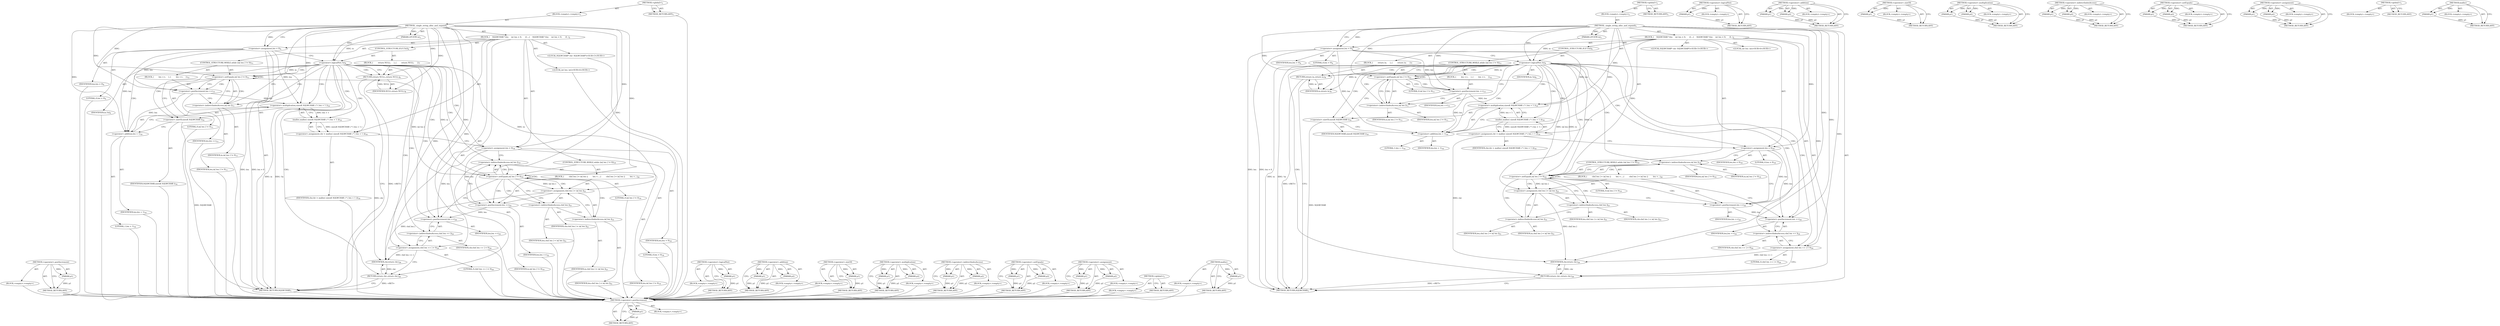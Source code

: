 digraph "malloc" {
vulnerable_109 [label=<(METHOD,&lt;operator&gt;.postIncrement)>];
vulnerable_110 [label=<(PARAM,p1)>];
vulnerable_111 [label=<(BLOCK,&lt;empty&gt;,&lt;empty&gt;)>];
vulnerable_112 [label=<(METHOD_RETURN,ANY)>];
vulnerable_6 [label=<(METHOD,&lt;global&gt;)<SUB>1</SUB>>];
vulnerable_7 [label=<(BLOCK,&lt;empty&gt;,&lt;empty&gt;)<SUB>1</SUB>>];
vulnerable_8 [label=<(METHOD,_single_string_alloc_and_expand)<SUB>1</SUB>>];
vulnerable_9 [label=<(PARAM,LPCSTR in)<SUB>1</SUB>>];
vulnerable_10 [label=<(BLOCK,{
    SQLWCHAR *chr;
    int len = 0;
 
     if...,{
    SQLWCHAR *chr;
    int len = 0;
 
     if...)<SUB>2</SUB>>];
vulnerable_11 [label="<(LOCAL,SQLWCHAR* chr: SQLWCHAR*)<SUB>3</SUB>>"];
vulnerable_12 [label="<(LOCAL,int len: int)<SUB>4</SUB>>"];
vulnerable_13 [label=<(&lt;operator&gt;.assignment,len = 0)<SUB>4</SUB>>];
vulnerable_14 [label=<(IDENTIFIER,len,len = 0)<SUB>4</SUB>>];
vulnerable_15 [label=<(LITERAL,0,len = 0)<SUB>4</SUB>>];
vulnerable_16 [label=<(CONTROL_STRUCTURE,IF,if (!in))<SUB>6</SUB>>];
vulnerable_17 [label=<(&lt;operator&gt;.logicalNot,!in)<SUB>6</SUB>>];
vulnerable_18 [label=<(IDENTIFIER,in,!in)<SUB>6</SUB>>];
vulnerable_19 [label=<(BLOCK,{
        return in;
     },{
        return in;
     })<SUB>7</SUB>>];
vulnerable_20 [label=<(RETURN,return in;,return in;)<SUB>8</SUB>>];
vulnerable_21 [label=<(IDENTIFIER,in,return in;)<SUB>8</SUB>>];
vulnerable_22 [label=<(CONTROL_STRUCTURE,WHILE,while (in[ len ] != 0))<SUB>11</SUB>>];
vulnerable_23 [label=<(&lt;operator&gt;.notEquals,in[ len ] != 0)<SUB>11</SUB>>];
vulnerable_24 [label=<(&lt;operator&gt;.indirectIndexAccess,in[ len ])<SUB>11</SUB>>];
vulnerable_25 [label=<(IDENTIFIER,in,in[ len ] != 0)<SUB>11</SUB>>];
vulnerable_26 [label=<(IDENTIFIER,len,in[ len ] != 0)<SUB>11</SUB>>];
vulnerable_27 [label=<(LITERAL,0,in[ len ] != 0)<SUB>11</SUB>>];
vulnerable_28 [label=<(BLOCK,{
        len ++;
    },{
        len ++;
    })<SUB>12</SUB>>];
vulnerable_29 [label=<(&lt;operator&gt;.postIncrement,len ++)<SUB>13</SUB>>];
vulnerable_30 [label=<(IDENTIFIER,len,len ++)<SUB>13</SUB>>];
vulnerable_31 [label=<(&lt;operator&gt;.assignment,chr = malloc( sizeof( SQLWCHAR ) * ( len + 1 )))<SUB>16</SUB>>];
vulnerable_32 [label=<(IDENTIFIER,chr,chr = malloc( sizeof( SQLWCHAR ) * ( len + 1 )))<SUB>16</SUB>>];
vulnerable_33 [label=<(malloc,malloc( sizeof( SQLWCHAR ) * ( len + 1 )))<SUB>16</SUB>>];
vulnerable_34 [label=<(&lt;operator&gt;.multiplication,sizeof( SQLWCHAR ) * ( len + 1 ))<SUB>16</SUB>>];
vulnerable_35 [label=<(&lt;operator&gt;.sizeOf,sizeof( SQLWCHAR ))<SUB>16</SUB>>];
vulnerable_36 [label=<(IDENTIFIER,SQLWCHAR,sizeof( SQLWCHAR ))<SUB>16</SUB>>];
vulnerable_37 [label=<(&lt;operator&gt;.addition,len + 1)<SUB>16</SUB>>];
vulnerable_38 [label=<(IDENTIFIER,len,len + 1)<SUB>16</SUB>>];
vulnerable_39 [label=<(LITERAL,1,len + 1)<SUB>16</SUB>>];
vulnerable_40 [label=<(&lt;operator&gt;.assignment,len = 0)<SUB>18</SUB>>];
vulnerable_41 [label=<(IDENTIFIER,len,len = 0)<SUB>18</SUB>>];
vulnerable_42 [label=<(LITERAL,0,len = 0)<SUB>18</SUB>>];
vulnerable_43 [label=<(CONTROL_STRUCTURE,WHILE,while (in[ len ] != 0))<SUB>19</SUB>>];
vulnerable_44 [label=<(&lt;operator&gt;.notEquals,in[ len ] != 0)<SUB>19</SUB>>];
vulnerable_45 [label=<(&lt;operator&gt;.indirectIndexAccess,in[ len ])<SUB>19</SUB>>];
vulnerable_46 [label=<(IDENTIFIER,in,in[ len ] != 0)<SUB>19</SUB>>];
vulnerable_47 [label=<(IDENTIFIER,len,in[ len ] != 0)<SUB>19</SUB>>];
vulnerable_48 [label=<(LITERAL,0,in[ len ] != 0)<SUB>19</SUB>>];
vulnerable_49 [label=<(BLOCK,{
        chr[ len ] = in[ len ];
        len +...,{
        chr[ len ] = in[ len ];
        len +...)<SUB>20</SUB>>];
vulnerable_50 [label=<(&lt;operator&gt;.assignment,chr[ len ] = in[ len ])<SUB>21</SUB>>];
vulnerable_51 [label=<(&lt;operator&gt;.indirectIndexAccess,chr[ len ])<SUB>21</SUB>>];
vulnerable_52 [label=<(IDENTIFIER,chr,chr[ len ] = in[ len ])<SUB>21</SUB>>];
vulnerable_53 [label=<(IDENTIFIER,len,chr[ len ] = in[ len ])<SUB>21</SUB>>];
vulnerable_54 [label=<(&lt;operator&gt;.indirectIndexAccess,in[ len ])<SUB>21</SUB>>];
vulnerable_55 [label=<(IDENTIFIER,in,chr[ len ] = in[ len ])<SUB>21</SUB>>];
vulnerable_56 [label=<(IDENTIFIER,len,chr[ len ] = in[ len ])<SUB>21</SUB>>];
vulnerable_57 [label=<(&lt;operator&gt;.postIncrement,len ++)<SUB>22</SUB>>];
vulnerable_58 [label=<(IDENTIFIER,len,len ++)<SUB>22</SUB>>];
vulnerable_59 [label=<(&lt;operator&gt;.assignment,chr[ len ++ ] = 0)<SUB>24</SUB>>];
vulnerable_60 [label=<(&lt;operator&gt;.indirectIndexAccess,chr[ len ++ ])<SUB>24</SUB>>];
vulnerable_61 [label=<(IDENTIFIER,chr,chr[ len ++ ] = 0)<SUB>24</SUB>>];
vulnerable_62 [label=<(&lt;operator&gt;.postIncrement,len ++)<SUB>24</SUB>>];
vulnerable_63 [label=<(IDENTIFIER,len,len ++)<SUB>24</SUB>>];
vulnerable_64 [label=<(LITERAL,0,chr[ len ++ ] = 0)<SUB>24</SUB>>];
vulnerable_65 [label=<(RETURN,return chr;,return chr;)<SUB>26</SUB>>];
vulnerable_66 [label=<(IDENTIFIER,chr,return chr;)<SUB>26</SUB>>];
vulnerable_67 [label=<(METHOD_RETURN,SQLWCHAR)<SUB>1</SUB>>];
vulnerable_69 [label=<(METHOD_RETURN,ANY)<SUB>1</SUB>>];
vulnerable_95 [label=<(METHOD,&lt;operator&gt;.logicalNot)>];
vulnerable_96 [label=<(PARAM,p1)>];
vulnerable_97 [label=<(BLOCK,&lt;empty&gt;,&lt;empty&gt;)>];
vulnerable_98 [label=<(METHOD_RETURN,ANY)>];
vulnerable_126 [label=<(METHOD,&lt;operator&gt;.addition)>];
vulnerable_127 [label=<(PARAM,p1)>];
vulnerable_128 [label=<(PARAM,p2)>];
vulnerable_129 [label=<(BLOCK,&lt;empty&gt;,&lt;empty&gt;)>];
vulnerable_130 [label=<(METHOD_RETURN,ANY)>];
vulnerable_122 [label=<(METHOD,&lt;operator&gt;.sizeOf)>];
vulnerable_123 [label=<(PARAM,p1)>];
vulnerable_124 [label=<(BLOCK,&lt;empty&gt;,&lt;empty&gt;)>];
vulnerable_125 [label=<(METHOD_RETURN,ANY)>];
vulnerable_117 [label=<(METHOD,&lt;operator&gt;.multiplication)>];
vulnerable_118 [label=<(PARAM,p1)>];
vulnerable_119 [label=<(PARAM,p2)>];
vulnerable_120 [label=<(BLOCK,&lt;empty&gt;,&lt;empty&gt;)>];
vulnerable_121 [label=<(METHOD_RETURN,ANY)>];
vulnerable_104 [label=<(METHOD,&lt;operator&gt;.indirectIndexAccess)>];
vulnerable_105 [label=<(PARAM,p1)>];
vulnerable_106 [label=<(PARAM,p2)>];
vulnerable_107 [label=<(BLOCK,&lt;empty&gt;,&lt;empty&gt;)>];
vulnerable_108 [label=<(METHOD_RETURN,ANY)>];
vulnerable_99 [label=<(METHOD,&lt;operator&gt;.notEquals)>];
vulnerable_100 [label=<(PARAM,p1)>];
vulnerable_101 [label=<(PARAM,p2)>];
vulnerable_102 [label=<(BLOCK,&lt;empty&gt;,&lt;empty&gt;)>];
vulnerable_103 [label=<(METHOD_RETURN,ANY)>];
vulnerable_90 [label=<(METHOD,&lt;operator&gt;.assignment)>];
vulnerable_91 [label=<(PARAM,p1)>];
vulnerable_92 [label=<(PARAM,p2)>];
vulnerable_93 [label=<(BLOCK,&lt;empty&gt;,&lt;empty&gt;)>];
vulnerable_94 [label=<(METHOD_RETURN,ANY)>];
vulnerable_84 [label=<(METHOD,&lt;global&gt;)<SUB>1</SUB>>];
vulnerable_85 [label=<(BLOCK,&lt;empty&gt;,&lt;empty&gt;)>];
vulnerable_86 [label=<(METHOD_RETURN,ANY)>];
vulnerable_113 [label=<(METHOD,malloc)>];
vulnerable_114 [label=<(PARAM,p1)>];
vulnerable_115 [label=<(BLOCK,&lt;empty&gt;,&lt;empty&gt;)>];
vulnerable_116 [label=<(METHOD_RETURN,ANY)>];
fixed_109 [label=<(METHOD,&lt;operator&gt;.postIncrement)>];
fixed_110 [label=<(PARAM,p1)>];
fixed_111 [label=<(BLOCK,&lt;empty&gt;,&lt;empty&gt;)>];
fixed_112 [label=<(METHOD_RETURN,ANY)>];
fixed_6 [label=<(METHOD,&lt;global&gt;)<SUB>1</SUB>>];
fixed_7 [label=<(BLOCK,&lt;empty&gt;,&lt;empty&gt;)<SUB>1</SUB>>];
fixed_8 [label=<(METHOD,_single_string_alloc_and_expand)<SUB>1</SUB>>];
fixed_9 [label=<(PARAM,LPCSTR in)<SUB>1</SUB>>];
fixed_10 [label=<(BLOCK,{
    SQLWCHAR *chr;
    int len = 0;
 
     if...,{
    SQLWCHAR *chr;
    int len = 0;
 
     if...)<SUB>2</SUB>>];
fixed_11 [label="<(LOCAL,SQLWCHAR* chr: SQLWCHAR*)<SUB>3</SUB>>"];
fixed_12 [label="<(LOCAL,int len: int)<SUB>4</SUB>>"];
fixed_13 [label=<(&lt;operator&gt;.assignment,len = 0)<SUB>4</SUB>>];
fixed_14 [label=<(IDENTIFIER,len,len = 0)<SUB>4</SUB>>];
fixed_15 [label=<(LITERAL,0,len = 0)<SUB>4</SUB>>];
fixed_16 [label=<(CONTROL_STRUCTURE,IF,if (!in))<SUB>6</SUB>>];
fixed_17 [label=<(&lt;operator&gt;.logicalNot,!in)<SUB>6</SUB>>];
fixed_18 [label=<(IDENTIFIER,in,!in)<SUB>6</SUB>>];
fixed_19 [label=<(BLOCK,{
        return NULL;
     },{
        return NULL;
     })<SUB>7</SUB>>];
fixed_20 [label=<(RETURN,return NULL;,return NULL;)<SUB>8</SUB>>];
fixed_21 [label=<(IDENTIFIER,NULL,return NULL;)<SUB>8</SUB>>];
fixed_22 [label=<(CONTROL_STRUCTURE,WHILE,while (in[ len ] != 0))<SUB>11</SUB>>];
fixed_23 [label=<(&lt;operator&gt;.notEquals,in[ len ] != 0)<SUB>11</SUB>>];
fixed_24 [label=<(&lt;operator&gt;.indirectIndexAccess,in[ len ])<SUB>11</SUB>>];
fixed_25 [label=<(IDENTIFIER,in,in[ len ] != 0)<SUB>11</SUB>>];
fixed_26 [label=<(IDENTIFIER,len,in[ len ] != 0)<SUB>11</SUB>>];
fixed_27 [label=<(LITERAL,0,in[ len ] != 0)<SUB>11</SUB>>];
fixed_28 [label=<(BLOCK,{
        len ++;
    },{
        len ++;
    })<SUB>12</SUB>>];
fixed_29 [label=<(&lt;operator&gt;.postIncrement,len ++)<SUB>13</SUB>>];
fixed_30 [label=<(IDENTIFIER,len,len ++)<SUB>13</SUB>>];
fixed_31 [label=<(&lt;operator&gt;.assignment,chr = malloc( sizeof( SQLWCHAR ) * ( len + 1 )))<SUB>16</SUB>>];
fixed_32 [label=<(IDENTIFIER,chr,chr = malloc( sizeof( SQLWCHAR ) * ( len + 1 )))<SUB>16</SUB>>];
fixed_33 [label=<(malloc,malloc( sizeof( SQLWCHAR ) * ( len + 1 )))<SUB>16</SUB>>];
fixed_34 [label=<(&lt;operator&gt;.multiplication,sizeof( SQLWCHAR ) * ( len + 1 ))<SUB>16</SUB>>];
fixed_35 [label=<(&lt;operator&gt;.sizeOf,sizeof( SQLWCHAR ))<SUB>16</SUB>>];
fixed_36 [label=<(IDENTIFIER,SQLWCHAR,sizeof( SQLWCHAR ))<SUB>16</SUB>>];
fixed_37 [label=<(&lt;operator&gt;.addition,len + 1)<SUB>16</SUB>>];
fixed_38 [label=<(IDENTIFIER,len,len + 1)<SUB>16</SUB>>];
fixed_39 [label=<(LITERAL,1,len + 1)<SUB>16</SUB>>];
fixed_40 [label=<(&lt;operator&gt;.assignment,len = 0)<SUB>18</SUB>>];
fixed_41 [label=<(IDENTIFIER,len,len = 0)<SUB>18</SUB>>];
fixed_42 [label=<(LITERAL,0,len = 0)<SUB>18</SUB>>];
fixed_43 [label=<(CONTROL_STRUCTURE,WHILE,while (in[ len ] != 0))<SUB>19</SUB>>];
fixed_44 [label=<(&lt;operator&gt;.notEquals,in[ len ] != 0)<SUB>19</SUB>>];
fixed_45 [label=<(&lt;operator&gt;.indirectIndexAccess,in[ len ])<SUB>19</SUB>>];
fixed_46 [label=<(IDENTIFIER,in,in[ len ] != 0)<SUB>19</SUB>>];
fixed_47 [label=<(IDENTIFIER,len,in[ len ] != 0)<SUB>19</SUB>>];
fixed_48 [label=<(LITERAL,0,in[ len ] != 0)<SUB>19</SUB>>];
fixed_49 [label=<(BLOCK,{
        chr[ len ] = in[ len ];
        len +...,{
        chr[ len ] = in[ len ];
        len +...)<SUB>20</SUB>>];
fixed_50 [label=<(&lt;operator&gt;.assignment,chr[ len ] = in[ len ])<SUB>21</SUB>>];
fixed_51 [label=<(&lt;operator&gt;.indirectIndexAccess,chr[ len ])<SUB>21</SUB>>];
fixed_52 [label=<(IDENTIFIER,chr,chr[ len ] = in[ len ])<SUB>21</SUB>>];
fixed_53 [label=<(IDENTIFIER,len,chr[ len ] = in[ len ])<SUB>21</SUB>>];
fixed_54 [label=<(&lt;operator&gt;.indirectIndexAccess,in[ len ])<SUB>21</SUB>>];
fixed_55 [label=<(IDENTIFIER,in,chr[ len ] = in[ len ])<SUB>21</SUB>>];
fixed_56 [label=<(IDENTIFIER,len,chr[ len ] = in[ len ])<SUB>21</SUB>>];
fixed_57 [label=<(&lt;operator&gt;.postIncrement,len ++)<SUB>22</SUB>>];
fixed_58 [label=<(IDENTIFIER,len,len ++)<SUB>22</SUB>>];
fixed_59 [label=<(&lt;operator&gt;.assignment,chr[ len ++ ] = 0)<SUB>24</SUB>>];
fixed_60 [label=<(&lt;operator&gt;.indirectIndexAccess,chr[ len ++ ])<SUB>24</SUB>>];
fixed_61 [label=<(IDENTIFIER,chr,chr[ len ++ ] = 0)<SUB>24</SUB>>];
fixed_62 [label=<(&lt;operator&gt;.postIncrement,len ++)<SUB>24</SUB>>];
fixed_63 [label=<(IDENTIFIER,len,len ++)<SUB>24</SUB>>];
fixed_64 [label=<(LITERAL,0,chr[ len ++ ] = 0)<SUB>24</SUB>>];
fixed_65 [label=<(RETURN,return chr;,return chr;)<SUB>26</SUB>>];
fixed_66 [label=<(IDENTIFIER,chr,return chr;)<SUB>26</SUB>>];
fixed_67 [label=<(METHOD_RETURN,SQLWCHAR)<SUB>1</SUB>>];
fixed_69 [label=<(METHOD_RETURN,ANY)<SUB>1</SUB>>];
fixed_95 [label=<(METHOD,&lt;operator&gt;.logicalNot)>];
fixed_96 [label=<(PARAM,p1)>];
fixed_97 [label=<(BLOCK,&lt;empty&gt;,&lt;empty&gt;)>];
fixed_98 [label=<(METHOD_RETURN,ANY)>];
fixed_126 [label=<(METHOD,&lt;operator&gt;.addition)>];
fixed_127 [label=<(PARAM,p1)>];
fixed_128 [label=<(PARAM,p2)>];
fixed_129 [label=<(BLOCK,&lt;empty&gt;,&lt;empty&gt;)>];
fixed_130 [label=<(METHOD_RETURN,ANY)>];
fixed_122 [label=<(METHOD,&lt;operator&gt;.sizeOf)>];
fixed_123 [label=<(PARAM,p1)>];
fixed_124 [label=<(BLOCK,&lt;empty&gt;,&lt;empty&gt;)>];
fixed_125 [label=<(METHOD_RETURN,ANY)>];
fixed_117 [label=<(METHOD,&lt;operator&gt;.multiplication)>];
fixed_118 [label=<(PARAM,p1)>];
fixed_119 [label=<(PARAM,p2)>];
fixed_120 [label=<(BLOCK,&lt;empty&gt;,&lt;empty&gt;)>];
fixed_121 [label=<(METHOD_RETURN,ANY)>];
fixed_104 [label=<(METHOD,&lt;operator&gt;.indirectIndexAccess)>];
fixed_105 [label=<(PARAM,p1)>];
fixed_106 [label=<(PARAM,p2)>];
fixed_107 [label=<(BLOCK,&lt;empty&gt;,&lt;empty&gt;)>];
fixed_108 [label=<(METHOD_RETURN,ANY)>];
fixed_99 [label=<(METHOD,&lt;operator&gt;.notEquals)>];
fixed_100 [label=<(PARAM,p1)>];
fixed_101 [label=<(PARAM,p2)>];
fixed_102 [label=<(BLOCK,&lt;empty&gt;,&lt;empty&gt;)>];
fixed_103 [label=<(METHOD_RETURN,ANY)>];
fixed_90 [label=<(METHOD,&lt;operator&gt;.assignment)>];
fixed_91 [label=<(PARAM,p1)>];
fixed_92 [label=<(PARAM,p2)>];
fixed_93 [label=<(BLOCK,&lt;empty&gt;,&lt;empty&gt;)>];
fixed_94 [label=<(METHOD_RETURN,ANY)>];
fixed_84 [label=<(METHOD,&lt;global&gt;)<SUB>1</SUB>>];
fixed_85 [label=<(BLOCK,&lt;empty&gt;,&lt;empty&gt;)>];
fixed_86 [label=<(METHOD_RETURN,ANY)>];
fixed_113 [label=<(METHOD,malloc)>];
fixed_114 [label=<(PARAM,p1)>];
fixed_115 [label=<(BLOCK,&lt;empty&gt;,&lt;empty&gt;)>];
fixed_116 [label=<(METHOD_RETURN,ANY)>];
vulnerable_109 -> vulnerable_110  [key=0, label="AST: "];
vulnerable_109 -> vulnerable_110  [key=1, label="DDG: "];
vulnerable_109 -> vulnerable_111  [key=0, label="AST: "];
vulnerable_109 -> vulnerable_112  [key=0, label="AST: "];
vulnerable_109 -> vulnerable_112  [key=1, label="CFG: "];
vulnerable_110 -> vulnerable_112  [key=0, label="DDG: p1"];
vulnerable_6 -> vulnerable_7  [key=0, label="AST: "];
vulnerable_6 -> vulnerable_69  [key=0, label="AST: "];
vulnerable_6 -> vulnerable_69  [key=1, label="CFG: "];
vulnerable_7 -> vulnerable_8  [key=0, label="AST: "];
vulnerable_8 -> vulnerable_9  [key=0, label="AST: "];
vulnerable_8 -> vulnerable_9  [key=1, label="DDG: "];
vulnerable_8 -> vulnerable_10  [key=0, label="AST: "];
vulnerable_8 -> vulnerable_67  [key=0, label="AST: "];
vulnerable_8 -> vulnerable_13  [key=0, label="CFG: "];
vulnerable_8 -> vulnerable_13  [key=1, label="DDG: "];
vulnerable_8 -> vulnerable_40  [key=0, label="DDG: "];
vulnerable_8 -> vulnerable_59  [key=0, label="DDG: "];
vulnerable_8 -> vulnerable_66  [key=0, label="DDG: "];
vulnerable_8 -> vulnerable_17  [key=0, label="DDG: "];
vulnerable_8 -> vulnerable_23  [key=0, label="DDG: "];
vulnerable_8 -> vulnerable_44  [key=0, label="DDG: "];
vulnerable_8 -> vulnerable_21  [key=0, label="DDG: "];
vulnerable_8 -> vulnerable_29  [key=0, label="DDG: "];
vulnerable_8 -> vulnerable_34  [key=0, label="DDG: "];
vulnerable_8 -> vulnerable_57  [key=0, label="DDG: "];
vulnerable_8 -> vulnerable_62  [key=0, label="DDG: "];
vulnerable_8 -> vulnerable_37  [key=0, label="DDG: "];
vulnerable_9 -> vulnerable_17  [key=0, label="DDG: in"];
vulnerable_10 -> vulnerable_11  [key=0, label="AST: "];
vulnerable_10 -> vulnerable_12  [key=0, label="AST: "];
vulnerable_10 -> vulnerable_13  [key=0, label="AST: "];
vulnerable_10 -> vulnerable_16  [key=0, label="AST: "];
vulnerable_10 -> vulnerable_22  [key=0, label="AST: "];
vulnerable_10 -> vulnerable_31  [key=0, label="AST: "];
vulnerable_10 -> vulnerable_40  [key=0, label="AST: "];
vulnerable_10 -> vulnerable_43  [key=0, label="AST: "];
vulnerable_10 -> vulnerable_59  [key=0, label="AST: "];
vulnerable_10 -> vulnerable_65  [key=0, label="AST: "];
vulnerable_13 -> vulnerable_14  [key=0, label="AST: "];
vulnerable_13 -> vulnerable_15  [key=0, label="AST: "];
vulnerable_13 -> vulnerable_17  [key=0, label="CFG: "];
vulnerable_13 -> vulnerable_67  [key=0, label="DDG: len"];
vulnerable_13 -> vulnerable_67  [key=1, label="DDG: len = 0"];
vulnerable_13 -> vulnerable_29  [key=0, label="DDG: len"];
vulnerable_13 -> vulnerable_34  [key=0, label="DDG: len"];
vulnerable_13 -> vulnerable_37  [key=0, label="DDG: len"];
vulnerable_16 -> vulnerable_17  [key=0, label="AST: "];
vulnerable_16 -> vulnerable_19  [key=0, label="AST: "];
vulnerable_17 -> vulnerable_18  [key=0, label="AST: "];
vulnerable_17 -> vulnerable_20  [key=0, label="CFG: "];
vulnerable_17 -> vulnerable_20  [key=1, label="CDG: "];
vulnerable_17 -> vulnerable_24  [key=0, label="CFG: "];
vulnerable_17 -> vulnerable_24  [key=1, label="CDG: "];
vulnerable_17 -> vulnerable_67  [key=0, label="DDG: in"];
vulnerable_17 -> vulnerable_67  [key=1, label="DDG: !in"];
vulnerable_17 -> vulnerable_23  [key=0, label="DDG: in"];
vulnerable_17 -> vulnerable_23  [key=1, label="CDG: "];
vulnerable_17 -> vulnerable_44  [key=0, label="DDG: in"];
vulnerable_17 -> vulnerable_44  [key=1, label="CDG: "];
vulnerable_17 -> vulnerable_50  [key=0, label="DDG: in"];
vulnerable_17 -> vulnerable_21  [key=0, label="DDG: in"];
vulnerable_17 -> vulnerable_34  [key=0, label="CDG: "];
vulnerable_17 -> vulnerable_60  [key=0, label="CDG: "];
vulnerable_17 -> vulnerable_33  [key=0, label="CDG: "];
vulnerable_17 -> vulnerable_37  [key=0, label="CDG: "];
vulnerable_17 -> vulnerable_45  [key=0, label="CDG: "];
vulnerable_17 -> vulnerable_40  [key=0, label="CDG: "];
vulnerable_17 -> vulnerable_65  [key=0, label="CDG: "];
vulnerable_17 -> vulnerable_59  [key=0, label="CDG: "];
vulnerable_17 -> vulnerable_35  [key=0, label="CDG: "];
vulnerable_17 -> vulnerable_62  [key=0, label="CDG: "];
vulnerable_17 -> vulnerable_31  [key=0, label="CDG: "];
vulnerable_19 -> vulnerable_20  [key=0, label="AST: "];
vulnerable_20 -> vulnerable_21  [key=0, label="AST: "];
vulnerable_20 -> vulnerable_67  [key=0, label="CFG: "];
vulnerable_20 -> vulnerable_67  [key=1, label="DDG: &lt;RET&gt;"];
vulnerable_21 -> vulnerable_20  [key=0, label="DDG: in"];
vulnerable_22 -> vulnerable_23  [key=0, label="AST: "];
vulnerable_22 -> vulnerable_28  [key=0, label="AST: "];
vulnerable_23 -> vulnerable_24  [key=0, label="AST: "];
vulnerable_23 -> vulnerable_24  [key=1, label="CDG: "];
vulnerable_23 -> vulnerable_27  [key=0, label="AST: "];
vulnerable_23 -> vulnerable_29  [key=0, label="CFG: "];
vulnerable_23 -> vulnerable_29  [key=1, label="CDG: "];
vulnerable_23 -> vulnerable_35  [key=0, label="CFG: "];
vulnerable_23 -> vulnerable_44  [key=0, label="DDG: in[ len ]"];
vulnerable_23 -> vulnerable_23  [key=0, label="CDG: "];
vulnerable_24 -> vulnerable_25  [key=0, label="AST: "];
vulnerable_24 -> vulnerable_26  [key=0, label="AST: "];
vulnerable_24 -> vulnerable_23  [key=0, label="CFG: "];
vulnerable_28 -> vulnerable_29  [key=0, label="AST: "];
vulnerable_29 -> vulnerable_30  [key=0, label="AST: "];
vulnerable_29 -> vulnerable_24  [key=0, label="CFG: "];
vulnerable_29 -> vulnerable_34  [key=0, label="DDG: len"];
vulnerable_29 -> vulnerable_37  [key=0, label="DDG: len"];
vulnerable_31 -> vulnerable_32  [key=0, label="AST: "];
vulnerable_31 -> vulnerable_33  [key=0, label="AST: "];
vulnerable_31 -> vulnerable_40  [key=0, label="CFG: "];
vulnerable_31 -> vulnerable_66  [key=0, label="DDG: chr"];
vulnerable_33 -> vulnerable_34  [key=0, label="AST: "];
vulnerable_33 -> vulnerable_31  [key=0, label="CFG: "];
vulnerable_33 -> vulnerable_31  [key=1, label="DDG: sizeof( SQLWCHAR ) * ( len + 1 )"];
vulnerable_34 -> vulnerable_35  [key=0, label="AST: "];
vulnerable_34 -> vulnerable_37  [key=0, label="AST: "];
vulnerable_34 -> vulnerable_33  [key=0, label="CFG: "];
vulnerable_34 -> vulnerable_33  [key=1, label="DDG: len + 1"];
vulnerable_35 -> vulnerable_36  [key=0, label="AST: "];
vulnerable_35 -> vulnerable_37  [key=0, label="CFG: "];
vulnerable_35 -> vulnerable_67  [key=0, label="DDG: SQLWCHAR"];
vulnerable_37 -> vulnerable_38  [key=0, label="AST: "];
vulnerable_37 -> vulnerable_39  [key=0, label="AST: "];
vulnerable_37 -> vulnerable_34  [key=0, label="CFG: "];
vulnerable_40 -> vulnerable_41  [key=0, label="AST: "];
vulnerable_40 -> vulnerable_42  [key=0, label="AST: "];
vulnerable_40 -> vulnerable_45  [key=0, label="CFG: "];
vulnerable_40 -> vulnerable_57  [key=0, label="DDG: len"];
vulnerable_40 -> vulnerable_62  [key=0, label="DDG: len"];
vulnerable_43 -> vulnerable_44  [key=0, label="AST: "];
vulnerable_43 -> vulnerable_49  [key=0, label="AST: "];
vulnerable_44 -> vulnerable_45  [key=0, label="AST: "];
vulnerable_44 -> vulnerable_45  [key=1, label="CDG: "];
vulnerable_44 -> vulnerable_48  [key=0, label="AST: "];
vulnerable_44 -> vulnerable_51  [key=0, label="CFG: "];
vulnerable_44 -> vulnerable_51  [key=1, label="CDG: "];
vulnerable_44 -> vulnerable_62  [key=0, label="CFG: "];
vulnerable_44 -> vulnerable_50  [key=0, label="DDG: in[ len ]"];
vulnerable_44 -> vulnerable_50  [key=1, label="CDG: "];
vulnerable_44 -> vulnerable_57  [key=0, label="CDG: "];
vulnerable_44 -> vulnerable_44  [key=0, label="CDG: "];
vulnerable_44 -> vulnerable_54  [key=0, label="CDG: "];
vulnerable_45 -> vulnerable_46  [key=0, label="AST: "];
vulnerable_45 -> vulnerable_47  [key=0, label="AST: "];
vulnerable_45 -> vulnerable_44  [key=0, label="CFG: "];
vulnerable_49 -> vulnerable_50  [key=0, label="AST: "];
vulnerable_49 -> vulnerable_57  [key=0, label="AST: "];
vulnerable_50 -> vulnerable_51  [key=0, label="AST: "];
vulnerable_50 -> vulnerable_54  [key=0, label="AST: "];
vulnerable_50 -> vulnerable_57  [key=0, label="CFG: "];
vulnerable_50 -> vulnerable_66  [key=0, label="DDG: chr[ len ]"];
vulnerable_51 -> vulnerable_52  [key=0, label="AST: "];
vulnerable_51 -> vulnerable_53  [key=0, label="AST: "];
vulnerable_51 -> vulnerable_54  [key=0, label="CFG: "];
vulnerable_54 -> vulnerable_55  [key=0, label="AST: "];
vulnerable_54 -> vulnerable_56  [key=0, label="AST: "];
vulnerable_54 -> vulnerable_50  [key=0, label="CFG: "];
vulnerable_57 -> vulnerable_58  [key=0, label="AST: "];
vulnerable_57 -> vulnerable_45  [key=0, label="CFG: "];
vulnerable_57 -> vulnerable_62  [key=0, label="DDG: len"];
vulnerable_59 -> vulnerable_60  [key=0, label="AST: "];
vulnerable_59 -> vulnerable_64  [key=0, label="AST: "];
vulnerable_59 -> vulnerable_65  [key=0, label="CFG: "];
vulnerable_59 -> vulnerable_66  [key=0, label="DDG: chr[ len ++ ]"];
vulnerable_60 -> vulnerable_61  [key=0, label="AST: "];
vulnerable_60 -> vulnerable_62  [key=0, label="AST: "];
vulnerable_60 -> vulnerable_59  [key=0, label="CFG: "];
vulnerable_62 -> vulnerable_63  [key=0, label="AST: "];
vulnerable_62 -> vulnerable_60  [key=0, label="CFG: "];
vulnerable_65 -> vulnerable_66  [key=0, label="AST: "];
vulnerable_65 -> vulnerable_67  [key=0, label="CFG: "];
vulnerable_65 -> vulnerable_67  [key=1, label="DDG: &lt;RET&gt;"];
vulnerable_66 -> vulnerable_65  [key=0, label="DDG: chr"];
vulnerable_95 -> vulnerable_96  [key=0, label="AST: "];
vulnerable_95 -> vulnerable_96  [key=1, label="DDG: "];
vulnerable_95 -> vulnerable_97  [key=0, label="AST: "];
vulnerable_95 -> vulnerable_98  [key=0, label="AST: "];
vulnerable_95 -> vulnerable_98  [key=1, label="CFG: "];
vulnerable_96 -> vulnerable_98  [key=0, label="DDG: p1"];
vulnerable_126 -> vulnerable_127  [key=0, label="AST: "];
vulnerable_126 -> vulnerable_127  [key=1, label="DDG: "];
vulnerable_126 -> vulnerable_129  [key=0, label="AST: "];
vulnerable_126 -> vulnerable_128  [key=0, label="AST: "];
vulnerable_126 -> vulnerable_128  [key=1, label="DDG: "];
vulnerable_126 -> vulnerable_130  [key=0, label="AST: "];
vulnerable_126 -> vulnerable_130  [key=1, label="CFG: "];
vulnerable_127 -> vulnerable_130  [key=0, label="DDG: p1"];
vulnerable_128 -> vulnerable_130  [key=0, label="DDG: p2"];
vulnerable_122 -> vulnerable_123  [key=0, label="AST: "];
vulnerable_122 -> vulnerable_123  [key=1, label="DDG: "];
vulnerable_122 -> vulnerable_124  [key=0, label="AST: "];
vulnerable_122 -> vulnerable_125  [key=0, label="AST: "];
vulnerable_122 -> vulnerable_125  [key=1, label="CFG: "];
vulnerable_123 -> vulnerable_125  [key=0, label="DDG: p1"];
vulnerable_117 -> vulnerable_118  [key=0, label="AST: "];
vulnerable_117 -> vulnerable_118  [key=1, label="DDG: "];
vulnerable_117 -> vulnerable_120  [key=0, label="AST: "];
vulnerable_117 -> vulnerable_119  [key=0, label="AST: "];
vulnerable_117 -> vulnerable_119  [key=1, label="DDG: "];
vulnerable_117 -> vulnerable_121  [key=0, label="AST: "];
vulnerable_117 -> vulnerable_121  [key=1, label="CFG: "];
vulnerable_118 -> vulnerable_121  [key=0, label="DDG: p1"];
vulnerable_119 -> vulnerable_121  [key=0, label="DDG: p2"];
vulnerable_104 -> vulnerable_105  [key=0, label="AST: "];
vulnerable_104 -> vulnerable_105  [key=1, label="DDG: "];
vulnerable_104 -> vulnerable_107  [key=0, label="AST: "];
vulnerable_104 -> vulnerable_106  [key=0, label="AST: "];
vulnerable_104 -> vulnerable_106  [key=1, label="DDG: "];
vulnerable_104 -> vulnerable_108  [key=0, label="AST: "];
vulnerable_104 -> vulnerable_108  [key=1, label="CFG: "];
vulnerable_105 -> vulnerable_108  [key=0, label="DDG: p1"];
vulnerable_106 -> vulnerable_108  [key=0, label="DDG: p2"];
vulnerable_99 -> vulnerable_100  [key=0, label="AST: "];
vulnerable_99 -> vulnerable_100  [key=1, label="DDG: "];
vulnerable_99 -> vulnerable_102  [key=0, label="AST: "];
vulnerable_99 -> vulnerable_101  [key=0, label="AST: "];
vulnerable_99 -> vulnerable_101  [key=1, label="DDG: "];
vulnerable_99 -> vulnerable_103  [key=0, label="AST: "];
vulnerable_99 -> vulnerable_103  [key=1, label="CFG: "];
vulnerable_100 -> vulnerable_103  [key=0, label="DDG: p1"];
vulnerable_101 -> vulnerable_103  [key=0, label="DDG: p2"];
vulnerable_90 -> vulnerable_91  [key=0, label="AST: "];
vulnerable_90 -> vulnerable_91  [key=1, label="DDG: "];
vulnerable_90 -> vulnerable_93  [key=0, label="AST: "];
vulnerable_90 -> vulnerable_92  [key=0, label="AST: "];
vulnerable_90 -> vulnerable_92  [key=1, label="DDG: "];
vulnerable_90 -> vulnerable_94  [key=0, label="AST: "];
vulnerable_90 -> vulnerable_94  [key=1, label="CFG: "];
vulnerable_91 -> vulnerable_94  [key=0, label="DDG: p1"];
vulnerable_92 -> vulnerable_94  [key=0, label="DDG: p2"];
vulnerable_84 -> vulnerable_85  [key=0, label="AST: "];
vulnerable_84 -> vulnerable_86  [key=0, label="AST: "];
vulnerable_84 -> vulnerable_86  [key=1, label="CFG: "];
vulnerable_113 -> vulnerable_114  [key=0, label="AST: "];
vulnerable_113 -> vulnerable_114  [key=1, label="DDG: "];
vulnerable_113 -> vulnerable_115  [key=0, label="AST: "];
vulnerable_113 -> vulnerable_116  [key=0, label="AST: "];
vulnerable_113 -> vulnerable_116  [key=1, label="CFG: "];
vulnerable_114 -> vulnerable_116  [key=0, label="DDG: p1"];
fixed_109 -> fixed_110  [key=0, label="AST: "];
fixed_109 -> fixed_110  [key=1, label="DDG: "];
fixed_109 -> fixed_111  [key=0, label="AST: "];
fixed_109 -> fixed_112  [key=0, label="AST: "];
fixed_109 -> fixed_112  [key=1, label="CFG: "];
fixed_110 -> fixed_112  [key=0, label="DDG: p1"];
fixed_111 -> vulnerable_109  [key=0];
fixed_112 -> vulnerable_109  [key=0];
fixed_6 -> fixed_7  [key=0, label="AST: "];
fixed_6 -> fixed_69  [key=0, label="AST: "];
fixed_6 -> fixed_69  [key=1, label="CFG: "];
fixed_7 -> fixed_8  [key=0, label="AST: "];
fixed_8 -> fixed_9  [key=0, label="AST: "];
fixed_8 -> fixed_9  [key=1, label="DDG: "];
fixed_8 -> fixed_10  [key=0, label="AST: "];
fixed_8 -> fixed_67  [key=0, label="AST: "];
fixed_8 -> fixed_13  [key=0, label="CFG: "];
fixed_8 -> fixed_13  [key=1, label="DDG: "];
fixed_8 -> fixed_40  [key=0, label="DDG: "];
fixed_8 -> fixed_59  [key=0, label="DDG: "];
fixed_8 -> fixed_66  [key=0, label="DDG: "];
fixed_8 -> fixed_17  [key=0, label="DDG: "];
fixed_8 -> fixed_20  [key=0, label="DDG: "];
fixed_8 -> fixed_23  [key=0, label="DDG: "];
fixed_8 -> fixed_44  [key=0, label="DDG: "];
fixed_8 -> fixed_21  [key=0, label="DDG: "];
fixed_8 -> fixed_29  [key=0, label="DDG: "];
fixed_8 -> fixed_34  [key=0, label="DDG: "];
fixed_8 -> fixed_57  [key=0, label="DDG: "];
fixed_8 -> fixed_62  [key=0, label="DDG: "];
fixed_8 -> fixed_37  [key=0, label="DDG: "];
fixed_9 -> fixed_17  [key=0, label="DDG: in"];
fixed_10 -> fixed_11  [key=0, label="AST: "];
fixed_10 -> fixed_12  [key=0, label="AST: "];
fixed_10 -> fixed_13  [key=0, label="AST: "];
fixed_10 -> fixed_16  [key=0, label="AST: "];
fixed_10 -> fixed_22  [key=0, label="AST: "];
fixed_10 -> fixed_31  [key=0, label="AST: "];
fixed_10 -> fixed_40  [key=0, label="AST: "];
fixed_10 -> fixed_43  [key=0, label="AST: "];
fixed_10 -> fixed_59  [key=0, label="AST: "];
fixed_10 -> fixed_65  [key=0, label="AST: "];
fixed_11 -> vulnerable_109  [key=0];
fixed_12 -> vulnerable_109  [key=0];
fixed_13 -> fixed_14  [key=0, label="AST: "];
fixed_13 -> fixed_15  [key=0, label="AST: "];
fixed_13 -> fixed_17  [key=0, label="CFG: "];
fixed_13 -> fixed_67  [key=0, label="DDG: len"];
fixed_13 -> fixed_67  [key=1, label="DDG: len = 0"];
fixed_13 -> fixed_29  [key=0, label="DDG: len"];
fixed_13 -> fixed_34  [key=0, label="DDG: len"];
fixed_13 -> fixed_37  [key=0, label="DDG: len"];
fixed_14 -> vulnerable_109  [key=0];
fixed_15 -> vulnerable_109  [key=0];
fixed_16 -> fixed_17  [key=0, label="AST: "];
fixed_16 -> fixed_19  [key=0, label="AST: "];
fixed_17 -> fixed_18  [key=0, label="AST: "];
fixed_17 -> fixed_20  [key=0, label="CFG: "];
fixed_17 -> fixed_20  [key=1, label="CDG: "];
fixed_17 -> fixed_24  [key=0, label="CFG: "];
fixed_17 -> fixed_24  [key=1, label="CDG: "];
fixed_17 -> fixed_67  [key=0, label="DDG: in"];
fixed_17 -> fixed_67  [key=1, label="DDG: !in"];
fixed_17 -> fixed_23  [key=0, label="DDG: in"];
fixed_17 -> fixed_23  [key=1, label="CDG: "];
fixed_17 -> fixed_44  [key=0, label="DDG: in"];
fixed_17 -> fixed_44  [key=1, label="CDG: "];
fixed_17 -> fixed_50  [key=0, label="DDG: in"];
fixed_17 -> fixed_34  [key=0, label="CDG: "];
fixed_17 -> fixed_60  [key=0, label="CDG: "];
fixed_17 -> fixed_33  [key=0, label="CDG: "];
fixed_17 -> fixed_37  [key=0, label="CDG: "];
fixed_17 -> fixed_45  [key=0, label="CDG: "];
fixed_17 -> fixed_40  [key=0, label="CDG: "];
fixed_17 -> fixed_65  [key=0, label="CDG: "];
fixed_17 -> fixed_59  [key=0, label="CDG: "];
fixed_17 -> fixed_35  [key=0, label="CDG: "];
fixed_17 -> fixed_62  [key=0, label="CDG: "];
fixed_17 -> fixed_31  [key=0, label="CDG: "];
fixed_18 -> vulnerable_109  [key=0];
fixed_19 -> fixed_20  [key=0, label="AST: "];
fixed_20 -> fixed_21  [key=0, label="AST: "];
fixed_20 -> fixed_67  [key=0, label="CFG: "];
fixed_20 -> fixed_67  [key=1, label="DDG: &lt;RET&gt;"];
fixed_21 -> fixed_20  [key=0, label="DDG: NULL"];
fixed_22 -> fixed_23  [key=0, label="AST: "];
fixed_22 -> fixed_28  [key=0, label="AST: "];
fixed_23 -> fixed_24  [key=0, label="AST: "];
fixed_23 -> fixed_24  [key=1, label="CDG: "];
fixed_23 -> fixed_27  [key=0, label="AST: "];
fixed_23 -> fixed_29  [key=0, label="CFG: "];
fixed_23 -> fixed_29  [key=1, label="CDG: "];
fixed_23 -> fixed_35  [key=0, label="CFG: "];
fixed_23 -> fixed_44  [key=0, label="DDG: in[ len ]"];
fixed_23 -> fixed_23  [key=0, label="CDG: "];
fixed_24 -> fixed_25  [key=0, label="AST: "];
fixed_24 -> fixed_26  [key=0, label="AST: "];
fixed_24 -> fixed_23  [key=0, label="CFG: "];
fixed_25 -> vulnerable_109  [key=0];
fixed_26 -> vulnerable_109  [key=0];
fixed_27 -> vulnerable_109  [key=0];
fixed_28 -> fixed_29  [key=0, label="AST: "];
fixed_29 -> fixed_30  [key=0, label="AST: "];
fixed_29 -> fixed_24  [key=0, label="CFG: "];
fixed_29 -> fixed_34  [key=0, label="DDG: len"];
fixed_29 -> fixed_37  [key=0, label="DDG: len"];
fixed_30 -> vulnerable_109  [key=0];
fixed_31 -> fixed_32  [key=0, label="AST: "];
fixed_31 -> fixed_33  [key=0, label="AST: "];
fixed_31 -> fixed_40  [key=0, label="CFG: "];
fixed_31 -> fixed_66  [key=0, label="DDG: chr"];
fixed_32 -> vulnerable_109  [key=0];
fixed_33 -> fixed_34  [key=0, label="AST: "];
fixed_33 -> fixed_31  [key=0, label="CFG: "];
fixed_33 -> fixed_31  [key=1, label="DDG: sizeof( SQLWCHAR ) * ( len + 1 )"];
fixed_34 -> fixed_35  [key=0, label="AST: "];
fixed_34 -> fixed_37  [key=0, label="AST: "];
fixed_34 -> fixed_33  [key=0, label="CFG: "];
fixed_34 -> fixed_33  [key=1, label="DDG: len + 1"];
fixed_35 -> fixed_36  [key=0, label="AST: "];
fixed_35 -> fixed_37  [key=0, label="CFG: "];
fixed_35 -> fixed_67  [key=0, label="DDG: SQLWCHAR"];
fixed_36 -> vulnerable_109  [key=0];
fixed_37 -> fixed_38  [key=0, label="AST: "];
fixed_37 -> fixed_39  [key=0, label="AST: "];
fixed_37 -> fixed_34  [key=0, label="CFG: "];
fixed_38 -> vulnerable_109  [key=0];
fixed_39 -> vulnerable_109  [key=0];
fixed_40 -> fixed_41  [key=0, label="AST: "];
fixed_40 -> fixed_42  [key=0, label="AST: "];
fixed_40 -> fixed_45  [key=0, label="CFG: "];
fixed_40 -> fixed_57  [key=0, label="DDG: len"];
fixed_40 -> fixed_62  [key=0, label="DDG: len"];
fixed_41 -> vulnerable_109  [key=0];
fixed_42 -> vulnerable_109  [key=0];
fixed_43 -> fixed_44  [key=0, label="AST: "];
fixed_43 -> fixed_49  [key=0, label="AST: "];
fixed_44 -> fixed_45  [key=0, label="AST: "];
fixed_44 -> fixed_45  [key=1, label="CDG: "];
fixed_44 -> fixed_48  [key=0, label="AST: "];
fixed_44 -> fixed_51  [key=0, label="CFG: "];
fixed_44 -> fixed_51  [key=1, label="CDG: "];
fixed_44 -> fixed_62  [key=0, label="CFG: "];
fixed_44 -> fixed_50  [key=0, label="DDG: in[ len ]"];
fixed_44 -> fixed_50  [key=1, label="CDG: "];
fixed_44 -> fixed_57  [key=0, label="CDG: "];
fixed_44 -> fixed_44  [key=0, label="CDG: "];
fixed_44 -> fixed_54  [key=0, label="CDG: "];
fixed_45 -> fixed_46  [key=0, label="AST: "];
fixed_45 -> fixed_47  [key=0, label="AST: "];
fixed_45 -> fixed_44  [key=0, label="CFG: "];
fixed_46 -> vulnerable_109  [key=0];
fixed_47 -> vulnerable_109  [key=0];
fixed_48 -> vulnerable_109  [key=0];
fixed_49 -> fixed_50  [key=0, label="AST: "];
fixed_49 -> fixed_57  [key=0, label="AST: "];
fixed_50 -> fixed_51  [key=0, label="AST: "];
fixed_50 -> fixed_54  [key=0, label="AST: "];
fixed_50 -> fixed_57  [key=0, label="CFG: "];
fixed_50 -> fixed_66  [key=0, label="DDG: chr[ len ]"];
fixed_51 -> fixed_52  [key=0, label="AST: "];
fixed_51 -> fixed_53  [key=0, label="AST: "];
fixed_51 -> fixed_54  [key=0, label="CFG: "];
fixed_52 -> vulnerable_109  [key=0];
fixed_53 -> vulnerable_109  [key=0];
fixed_54 -> fixed_55  [key=0, label="AST: "];
fixed_54 -> fixed_56  [key=0, label="AST: "];
fixed_54 -> fixed_50  [key=0, label="CFG: "];
fixed_55 -> vulnerable_109  [key=0];
fixed_56 -> vulnerable_109  [key=0];
fixed_57 -> fixed_58  [key=0, label="AST: "];
fixed_57 -> fixed_45  [key=0, label="CFG: "];
fixed_57 -> fixed_62  [key=0, label="DDG: len"];
fixed_58 -> vulnerable_109  [key=0];
fixed_59 -> fixed_60  [key=0, label="AST: "];
fixed_59 -> fixed_64  [key=0, label="AST: "];
fixed_59 -> fixed_65  [key=0, label="CFG: "];
fixed_59 -> fixed_66  [key=0, label="DDG: chr[ len ++ ]"];
fixed_60 -> fixed_61  [key=0, label="AST: "];
fixed_60 -> fixed_62  [key=0, label="AST: "];
fixed_60 -> fixed_59  [key=0, label="CFG: "];
fixed_61 -> vulnerable_109  [key=0];
fixed_62 -> fixed_63  [key=0, label="AST: "];
fixed_62 -> fixed_60  [key=0, label="CFG: "];
fixed_63 -> vulnerable_109  [key=0];
fixed_64 -> vulnerable_109  [key=0];
fixed_65 -> fixed_66  [key=0, label="AST: "];
fixed_65 -> fixed_67  [key=0, label="CFG: "];
fixed_65 -> fixed_67  [key=1, label="DDG: &lt;RET&gt;"];
fixed_66 -> fixed_65  [key=0, label="DDG: chr"];
fixed_67 -> vulnerable_109  [key=0];
fixed_69 -> vulnerable_109  [key=0];
fixed_95 -> fixed_96  [key=0, label="AST: "];
fixed_95 -> fixed_96  [key=1, label="DDG: "];
fixed_95 -> fixed_97  [key=0, label="AST: "];
fixed_95 -> fixed_98  [key=0, label="AST: "];
fixed_95 -> fixed_98  [key=1, label="CFG: "];
fixed_96 -> fixed_98  [key=0, label="DDG: p1"];
fixed_97 -> vulnerable_109  [key=0];
fixed_98 -> vulnerable_109  [key=0];
fixed_126 -> fixed_127  [key=0, label="AST: "];
fixed_126 -> fixed_127  [key=1, label="DDG: "];
fixed_126 -> fixed_129  [key=0, label="AST: "];
fixed_126 -> fixed_128  [key=0, label="AST: "];
fixed_126 -> fixed_128  [key=1, label="DDG: "];
fixed_126 -> fixed_130  [key=0, label="AST: "];
fixed_126 -> fixed_130  [key=1, label="CFG: "];
fixed_127 -> fixed_130  [key=0, label="DDG: p1"];
fixed_128 -> fixed_130  [key=0, label="DDG: p2"];
fixed_129 -> vulnerable_109  [key=0];
fixed_130 -> vulnerable_109  [key=0];
fixed_122 -> fixed_123  [key=0, label="AST: "];
fixed_122 -> fixed_123  [key=1, label="DDG: "];
fixed_122 -> fixed_124  [key=0, label="AST: "];
fixed_122 -> fixed_125  [key=0, label="AST: "];
fixed_122 -> fixed_125  [key=1, label="CFG: "];
fixed_123 -> fixed_125  [key=0, label="DDG: p1"];
fixed_124 -> vulnerable_109  [key=0];
fixed_125 -> vulnerable_109  [key=0];
fixed_117 -> fixed_118  [key=0, label="AST: "];
fixed_117 -> fixed_118  [key=1, label="DDG: "];
fixed_117 -> fixed_120  [key=0, label="AST: "];
fixed_117 -> fixed_119  [key=0, label="AST: "];
fixed_117 -> fixed_119  [key=1, label="DDG: "];
fixed_117 -> fixed_121  [key=0, label="AST: "];
fixed_117 -> fixed_121  [key=1, label="CFG: "];
fixed_118 -> fixed_121  [key=0, label="DDG: p1"];
fixed_119 -> fixed_121  [key=0, label="DDG: p2"];
fixed_120 -> vulnerable_109  [key=0];
fixed_121 -> vulnerable_109  [key=0];
fixed_104 -> fixed_105  [key=0, label="AST: "];
fixed_104 -> fixed_105  [key=1, label="DDG: "];
fixed_104 -> fixed_107  [key=0, label="AST: "];
fixed_104 -> fixed_106  [key=0, label="AST: "];
fixed_104 -> fixed_106  [key=1, label="DDG: "];
fixed_104 -> fixed_108  [key=0, label="AST: "];
fixed_104 -> fixed_108  [key=1, label="CFG: "];
fixed_105 -> fixed_108  [key=0, label="DDG: p1"];
fixed_106 -> fixed_108  [key=0, label="DDG: p2"];
fixed_107 -> vulnerable_109  [key=0];
fixed_108 -> vulnerable_109  [key=0];
fixed_99 -> fixed_100  [key=0, label="AST: "];
fixed_99 -> fixed_100  [key=1, label="DDG: "];
fixed_99 -> fixed_102  [key=0, label="AST: "];
fixed_99 -> fixed_101  [key=0, label="AST: "];
fixed_99 -> fixed_101  [key=1, label="DDG: "];
fixed_99 -> fixed_103  [key=0, label="AST: "];
fixed_99 -> fixed_103  [key=1, label="CFG: "];
fixed_100 -> fixed_103  [key=0, label="DDG: p1"];
fixed_101 -> fixed_103  [key=0, label="DDG: p2"];
fixed_102 -> vulnerable_109  [key=0];
fixed_103 -> vulnerable_109  [key=0];
fixed_90 -> fixed_91  [key=0, label="AST: "];
fixed_90 -> fixed_91  [key=1, label="DDG: "];
fixed_90 -> fixed_93  [key=0, label="AST: "];
fixed_90 -> fixed_92  [key=0, label="AST: "];
fixed_90 -> fixed_92  [key=1, label="DDG: "];
fixed_90 -> fixed_94  [key=0, label="AST: "];
fixed_90 -> fixed_94  [key=1, label="CFG: "];
fixed_91 -> fixed_94  [key=0, label="DDG: p1"];
fixed_92 -> fixed_94  [key=0, label="DDG: p2"];
fixed_93 -> vulnerable_109  [key=0];
fixed_94 -> vulnerable_109  [key=0];
fixed_84 -> fixed_85  [key=0, label="AST: "];
fixed_84 -> fixed_86  [key=0, label="AST: "];
fixed_84 -> fixed_86  [key=1, label="CFG: "];
fixed_85 -> vulnerable_109  [key=0];
fixed_86 -> vulnerable_109  [key=0];
fixed_113 -> fixed_114  [key=0, label="AST: "];
fixed_113 -> fixed_114  [key=1, label="DDG: "];
fixed_113 -> fixed_115  [key=0, label="AST: "];
fixed_113 -> fixed_116  [key=0, label="AST: "];
fixed_113 -> fixed_116  [key=1, label="CFG: "];
fixed_114 -> fixed_116  [key=0, label="DDG: p1"];
fixed_115 -> vulnerable_109  [key=0];
fixed_116 -> vulnerable_109  [key=0];
}
